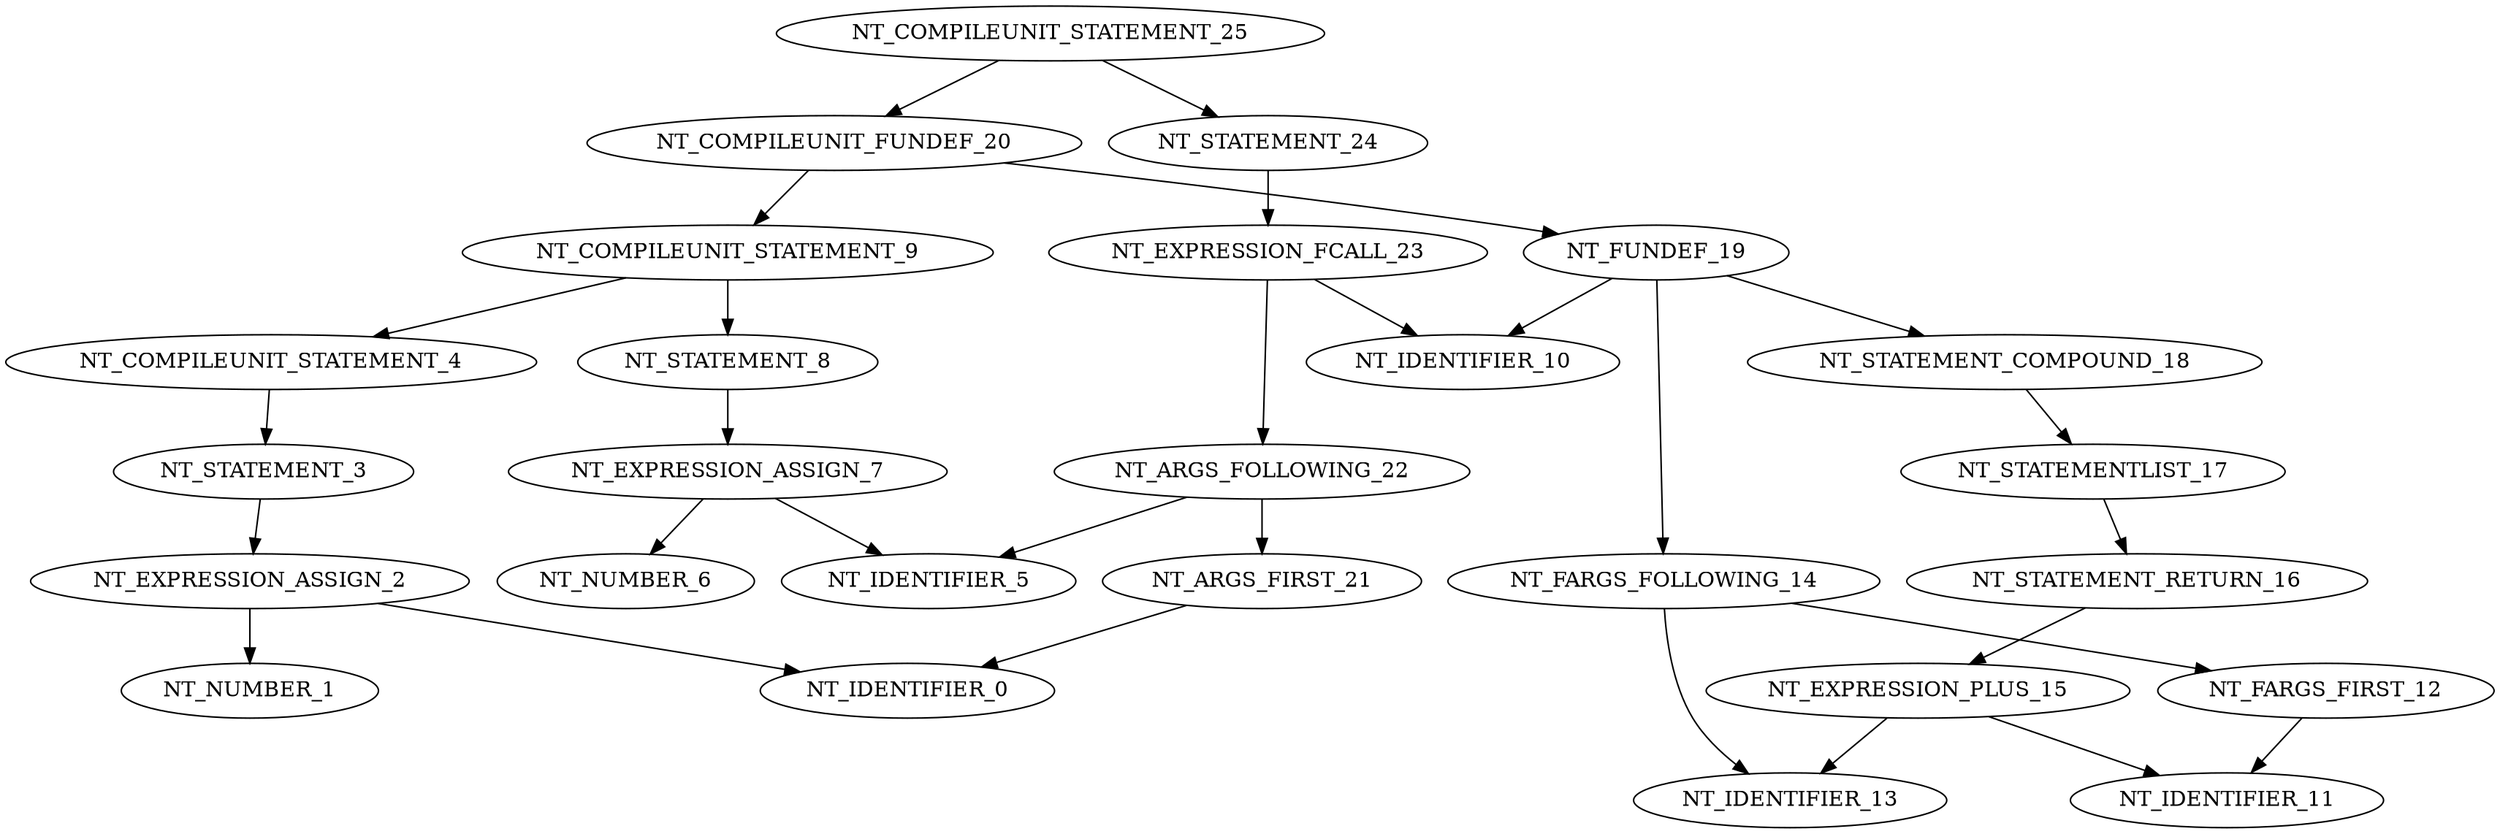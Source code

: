 digraph G{
"NT_COMPILEUNIT_STATEMENT_25"->"NT_COMPILEUNIT_FUNDEF_20";
"NT_COMPILEUNIT_FUNDEF_20"->"NT_COMPILEUNIT_STATEMENT_9";
"NT_COMPILEUNIT_STATEMENT_9"->"NT_COMPILEUNIT_STATEMENT_4";
"NT_COMPILEUNIT_STATEMENT_4"->"NT_STATEMENT_3";
"NT_STATEMENT_3"->"NT_EXPRESSION_ASSIGN_2";
"NT_EXPRESSION_ASSIGN_2"->"NT_IDENTIFIER_0";
"NT_EXPRESSION_ASSIGN_2"->"NT_NUMBER_1";
"NT_COMPILEUNIT_STATEMENT_9"->"NT_STATEMENT_8";
"NT_STATEMENT_8"->"NT_EXPRESSION_ASSIGN_7";
"NT_EXPRESSION_ASSIGN_7"->"NT_IDENTIFIER_5";
"NT_EXPRESSION_ASSIGN_7"->"NT_NUMBER_6";
"NT_COMPILEUNIT_FUNDEF_20"->"NT_FUNDEF_19";
"NT_FUNDEF_19"->"NT_IDENTIFIER_10";
"NT_FUNDEF_19"->"NT_STATEMENT_COMPOUND_18";
"NT_STATEMENT_COMPOUND_18"->"NT_STATEMENTLIST_17";
"NT_STATEMENTLIST_17"->"NT_STATEMENT_RETURN_16";
"NT_STATEMENT_RETURN_16"->"NT_EXPRESSION_PLUS_15";
"NT_EXPRESSION_PLUS_15"->"NT_IDENTIFIER_11";
"NT_EXPRESSION_PLUS_15"->"NT_IDENTIFIER_13";
"NT_FUNDEF_19"->"NT_FARGS_FOLLOWING_14";
"NT_FARGS_FOLLOWING_14"->"NT_FARGS_FIRST_12";
"NT_FARGS_FIRST_12"->"NT_IDENTIFIER_11";
"NT_FARGS_FOLLOWING_14"->"NT_IDENTIFIER_13";
"NT_COMPILEUNIT_STATEMENT_25"->"NT_STATEMENT_24";
"NT_STATEMENT_24"->"NT_EXPRESSION_FCALL_23";
"NT_EXPRESSION_FCALL_23"->"NT_IDENTIFIER_10";
"NT_EXPRESSION_FCALL_23"->"NT_ARGS_FOLLOWING_22";
"NT_ARGS_FOLLOWING_22"->"NT_ARGS_FIRST_21";
"NT_ARGS_FIRST_21"->"NT_IDENTIFIER_0";
"NT_ARGS_FOLLOWING_22"->"NT_IDENTIFIER_5";
}